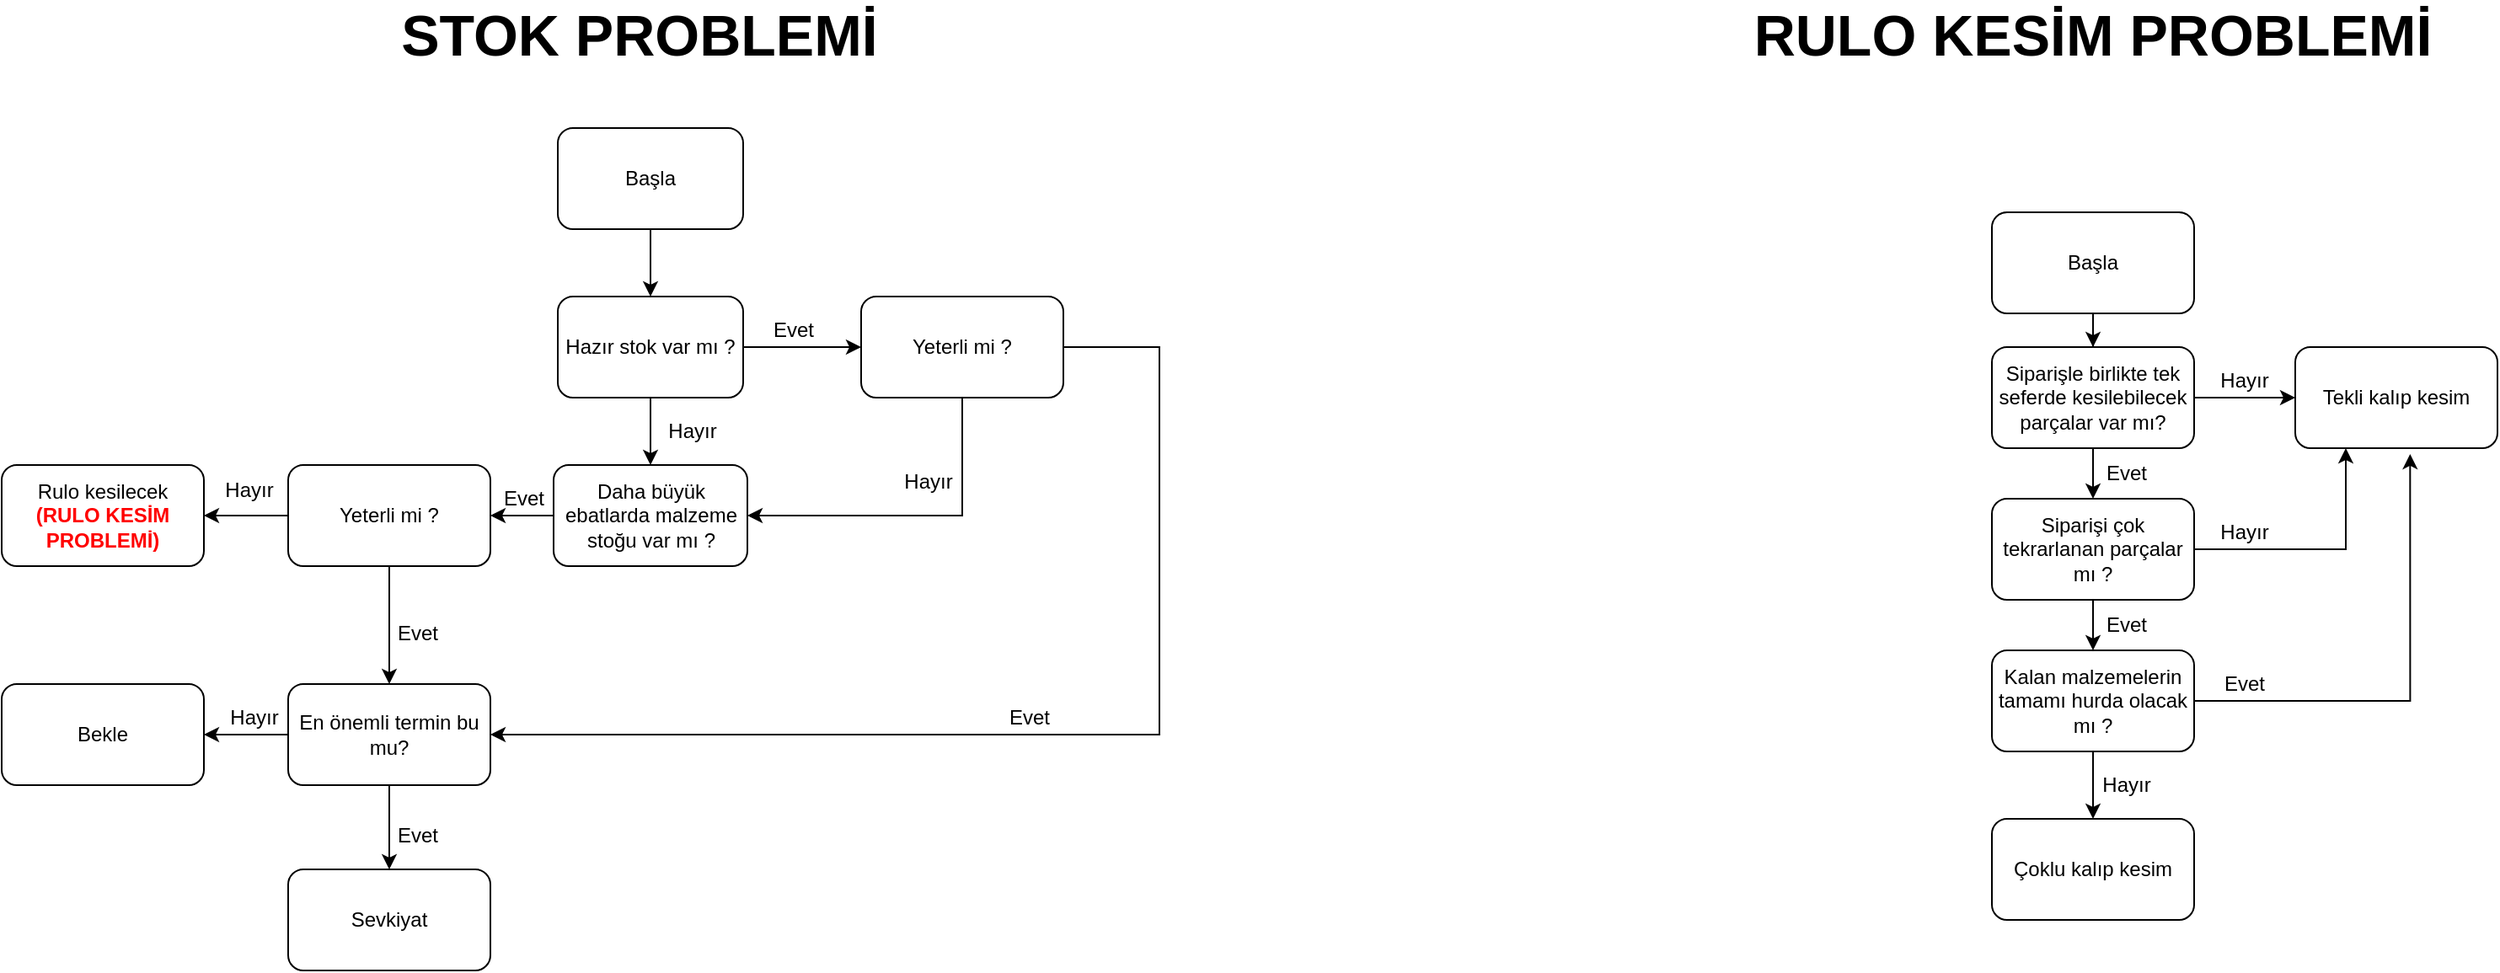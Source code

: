 <mxfile version="26.0.16">
  <diagram name="Sayfa -1" id="09Vlm7b3PNcZJvu82gig">
    <mxGraphModel dx="2514" dy="2077" grid="1" gridSize="10" guides="1" tooltips="1" connect="1" arrows="1" fold="1" page="1" pageScale="1" pageWidth="827" pageHeight="1169" math="0" shadow="0">
      <root>
        <mxCell id="0" />
        <mxCell id="1" parent="0" />
        <mxCell id="zQ9TkwUf__TTd-M5q0hD-3" value="" style="edgeStyle=orthogonalEdgeStyle;rounded=0;orthogonalLoop=1;jettySize=auto;html=1;" edge="1" parent="1" source="zQ9TkwUf__TTd-M5q0hD-1" target="zQ9TkwUf__TTd-M5q0hD-2">
          <mxGeometry relative="1" as="geometry" />
        </mxCell>
        <mxCell id="zQ9TkwUf__TTd-M5q0hD-5" value="" style="edgeStyle=orthogonalEdgeStyle;rounded=0;orthogonalLoop=1;jettySize=auto;html=1;" edge="1" parent="1" source="zQ9TkwUf__TTd-M5q0hD-1" target="zQ9TkwUf__TTd-M5q0hD-4">
          <mxGeometry relative="1" as="geometry" />
        </mxCell>
        <mxCell id="zQ9TkwUf__TTd-M5q0hD-1" value="Hazır stok var mı ?" style="rounded=1;whiteSpace=wrap;html=1;" vertex="1" parent="1">
          <mxGeometry x="-497" y="-400" width="110" height="60" as="geometry" />
        </mxCell>
        <mxCell id="zQ9TkwUf__TTd-M5q0hD-20" value="" style="edgeStyle=orthogonalEdgeStyle;rounded=0;orthogonalLoop=1;jettySize=auto;html=1;" edge="1" parent="1" source="zQ9TkwUf__TTd-M5q0hD-2" target="zQ9TkwUf__TTd-M5q0hD-19">
          <mxGeometry relative="1" as="geometry" />
        </mxCell>
        <mxCell id="zQ9TkwUf__TTd-M5q0hD-2" value="Daha büyük ebatlarda malzeme stoğu var mı ?" style="whiteSpace=wrap;html=1;rounded=1;" vertex="1" parent="1">
          <mxGeometry x="-499.5" y="-300" width="115" height="60" as="geometry" />
        </mxCell>
        <mxCell id="zQ9TkwUf__TTd-M5q0hD-9" value="" style="edgeStyle=orthogonalEdgeStyle;rounded=0;orthogonalLoop=1;jettySize=auto;html=1;" edge="1" parent="1" source="zQ9TkwUf__TTd-M5q0hD-4" target="zQ9TkwUf__TTd-M5q0hD-8">
          <mxGeometry relative="1" as="geometry">
            <Array as="points">
              <mxPoint x="-140" y="-370" />
              <mxPoint x="-140" y="-140" />
            </Array>
          </mxGeometry>
        </mxCell>
        <mxCell id="zQ9TkwUf__TTd-M5q0hD-11" value="" style="edgeStyle=orthogonalEdgeStyle;rounded=0;orthogonalLoop=1;jettySize=auto;html=1;entryX=1;entryY=0.5;entryDx=0;entryDy=0;" edge="1" parent="1" source="zQ9TkwUf__TTd-M5q0hD-4" target="zQ9TkwUf__TTd-M5q0hD-2">
          <mxGeometry relative="1" as="geometry">
            <mxPoint x="-257" y="-260" as="targetPoint" />
            <Array as="points">
              <mxPoint x="-257" y="-270" />
            </Array>
          </mxGeometry>
        </mxCell>
        <mxCell id="zQ9TkwUf__TTd-M5q0hD-4" value="Yeterli mi ?" style="whiteSpace=wrap;html=1;rounded=1;" vertex="1" parent="1">
          <mxGeometry x="-317" y="-400" width="120" height="60" as="geometry" />
        </mxCell>
        <mxCell id="zQ9TkwUf__TTd-M5q0hD-6" value="Evet" style="text;html=1;align=center;verticalAlign=middle;whiteSpace=wrap;rounded=0;" vertex="1" parent="1">
          <mxGeometry x="-377" y="-390" width="40" height="20" as="geometry" />
        </mxCell>
        <mxCell id="zQ9TkwUf__TTd-M5q0hD-7" value="Hayır" style="text;html=1;align=center;verticalAlign=middle;whiteSpace=wrap;rounded=0;" vertex="1" parent="1">
          <mxGeometry x="-437" y="-330" width="40" height="20" as="geometry" />
        </mxCell>
        <mxCell id="zQ9TkwUf__TTd-M5q0hD-59" value="" style="edgeStyle=orthogonalEdgeStyle;rounded=0;orthogonalLoop=1;jettySize=auto;html=1;" edge="1" parent="1" source="zQ9TkwUf__TTd-M5q0hD-8" target="zQ9TkwUf__TTd-M5q0hD-58">
          <mxGeometry relative="1" as="geometry" />
        </mxCell>
        <mxCell id="zQ9TkwUf__TTd-M5q0hD-62" value="" style="edgeStyle=orthogonalEdgeStyle;rounded=0;orthogonalLoop=1;jettySize=auto;html=1;" edge="1" parent="1" source="zQ9TkwUf__TTd-M5q0hD-8" target="zQ9TkwUf__TTd-M5q0hD-61">
          <mxGeometry relative="1" as="geometry" />
        </mxCell>
        <mxCell id="zQ9TkwUf__TTd-M5q0hD-8" value="En önemli termin bu mu?" style="whiteSpace=wrap;html=1;rounded=1;" vertex="1" parent="1">
          <mxGeometry x="-657" y="-170" width="120" height="60" as="geometry" />
        </mxCell>
        <mxCell id="zQ9TkwUf__TTd-M5q0hD-12" value="Evet" style="text;html=1;align=center;verticalAlign=middle;whiteSpace=wrap;rounded=0;" vertex="1" parent="1">
          <mxGeometry x="-237" y="-160" width="40" height="20" as="geometry" />
        </mxCell>
        <mxCell id="zQ9TkwUf__TTd-M5q0hD-13" value="Hayır" style="text;html=1;align=center;verticalAlign=middle;whiteSpace=wrap;rounded=0;" vertex="1" parent="1">
          <mxGeometry x="-297" y="-300" width="40" height="20" as="geometry" />
        </mxCell>
        <mxCell id="zQ9TkwUf__TTd-M5q0hD-15" value="Rulo kesilecek&lt;div&gt;&lt;b&gt;&lt;font style=&quot;color: light-dark(rgb(255, 0, 0), rgb(237, 237, 237));&quot;&gt;(RULO KESİM PROBLEMİ)&lt;/font&gt;&lt;/b&gt;&lt;/div&gt;" style="whiteSpace=wrap;html=1;rounded=1;" vertex="1" parent="1">
          <mxGeometry x="-827" y="-300" width="120" height="60" as="geometry" />
        </mxCell>
        <mxCell id="zQ9TkwUf__TTd-M5q0hD-25" value="" style="edgeStyle=orthogonalEdgeStyle;rounded=0;orthogonalLoop=1;jettySize=auto;html=1;" edge="1" parent="1" source="zQ9TkwUf__TTd-M5q0hD-19">
          <mxGeometry relative="1" as="geometry">
            <mxPoint x="-707" y="-270" as="targetPoint" />
          </mxGeometry>
        </mxCell>
        <mxCell id="zQ9TkwUf__TTd-M5q0hD-56" value="" style="edgeStyle=orthogonalEdgeStyle;rounded=0;orthogonalLoop=1;jettySize=auto;html=1;" edge="1" parent="1" source="zQ9TkwUf__TTd-M5q0hD-19">
          <mxGeometry relative="1" as="geometry">
            <mxPoint x="-597" y="-170" as="targetPoint" />
            <Array as="points">
              <mxPoint x="-597" y="-180" />
              <mxPoint x="-597" y="-180" />
            </Array>
          </mxGeometry>
        </mxCell>
        <mxCell id="zQ9TkwUf__TTd-M5q0hD-19" value="Yeterli mi ?" style="whiteSpace=wrap;html=1;rounded=1;" vertex="1" parent="1">
          <mxGeometry x="-657" y="-300" width="120" height="60" as="geometry" />
        </mxCell>
        <mxCell id="zQ9TkwUf__TTd-M5q0hD-23" value="Hayır" style="text;html=1;align=center;verticalAlign=middle;whiteSpace=wrap;rounded=0;" vertex="1" parent="1">
          <mxGeometry x="-700" y="-295" width="40" height="20" as="geometry" />
        </mxCell>
        <mxCell id="zQ9TkwUf__TTd-M5q0hD-26" value="Evet" style="text;html=1;align=center;verticalAlign=middle;whiteSpace=wrap;rounded=0;" vertex="1" parent="1">
          <mxGeometry x="-537" y="-290" width="40" height="20" as="geometry" />
        </mxCell>
        <mxCell id="zQ9TkwUf__TTd-M5q0hD-29" value="" style="edgeStyle=orthogonalEdgeStyle;rounded=0;orthogonalLoop=1;jettySize=auto;html=1;entryX=0.5;entryY=0;entryDx=0;entryDy=0;" edge="1" parent="1" source="zQ9TkwUf__TTd-M5q0hD-28" target="zQ9TkwUf__TTd-M5q0hD-1">
          <mxGeometry relative="1" as="geometry" />
        </mxCell>
        <mxCell id="zQ9TkwUf__TTd-M5q0hD-28" value="Başla" style="rounded=1;whiteSpace=wrap;html=1;" vertex="1" parent="1">
          <mxGeometry x="-497" y="-500" width="110" height="60" as="geometry" />
        </mxCell>
        <mxCell id="zQ9TkwUf__TTd-M5q0hD-32" value="" style="edgeStyle=orthogonalEdgeStyle;rounded=0;orthogonalLoop=1;jettySize=auto;html=1;" edge="1" parent="1" source="zQ9TkwUf__TTd-M5q0hD-30" target="zQ9TkwUf__TTd-M5q0hD-31">
          <mxGeometry relative="1" as="geometry" />
        </mxCell>
        <mxCell id="zQ9TkwUf__TTd-M5q0hD-30" value="Başla" style="whiteSpace=wrap;html=1;rounded=1;" vertex="1" parent="1">
          <mxGeometry x="354" y="-450" width="120" height="60" as="geometry" />
        </mxCell>
        <mxCell id="zQ9TkwUf__TTd-M5q0hD-35" value="" style="edgeStyle=orthogonalEdgeStyle;rounded=0;orthogonalLoop=1;jettySize=auto;html=1;" edge="1" parent="1" source="zQ9TkwUf__TTd-M5q0hD-31" target="zQ9TkwUf__TTd-M5q0hD-34">
          <mxGeometry relative="1" as="geometry" />
        </mxCell>
        <mxCell id="zQ9TkwUf__TTd-M5q0hD-37" value="" style="edgeStyle=orthogonalEdgeStyle;rounded=0;orthogonalLoop=1;jettySize=auto;html=1;" edge="1" parent="1" source="zQ9TkwUf__TTd-M5q0hD-31" target="zQ9TkwUf__TTd-M5q0hD-36">
          <mxGeometry relative="1" as="geometry" />
        </mxCell>
        <mxCell id="zQ9TkwUf__TTd-M5q0hD-31" value="Siparişle birlikte tek seferde kesilebilecek parçalar var mı?" style="whiteSpace=wrap;html=1;rounded=1;" vertex="1" parent="1">
          <mxGeometry x="354" y="-370" width="120" height="60" as="geometry" />
        </mxCell>
        <mxCell id="zQ9TkwUf__TTd-M5q0hD-33" value="STOK PROBLEMİ" style="text;html=1;align=center;verticalAlign=middle;whiteSpace=wrap;rounded=0;fontSize=34;fontStyle=1" vertex="1" parent="1">
          <mxGeometry x="-601.5" y="-570" width="304.5" height="30" as="geometry" />
        </mxCell>
        <mxCell id="zQ9TkwUf__TTd-M5q0hD-42" value="" style="edgeStyle=orthogonalEdgeStyle;rounded=0;orthogonalLoop=1;jettySize=auto;html=1;entryX=0.25;entryY=1;entryDx=0;entryDy=0;" edge="1" parent="1" source="zQ9TkwUf__TTd-M5q0hD-34" target="zQ9TkwUf__TTd-M5q0hD-36">
          <mxGeometry relative="1" as="geometry">
            <mxPoint x="534" y="-250" as="targetPoint" />
          </mxGeometry>
        </mxCell>
        <mxCell id="zQ9TkwUf__TTd-M5q0hD-44" value="" style="edgeStyle=orthogonalEdgeStyle;rounded=0;orthogonalLoop=1;jettySize=auto;html=1;" edge="1" parent="1" source="zQ9TkwUf__TTd-M5q0hD-34" target="zQ9TkwUf__TTd-M5q0hD-43">
          <mxGeometry relative="1" as="geometry" />
        </mxCell>
        <mxCell id="zQ9TkwUf__TTd-M5q0hD-34" value="Siparişi çok tekrarlanan parçalar mı ?" style="whiteSpace=wrap;html=1;rounded=1;" vertex="1" parent="1">
          <mxGeometry x="354" y="-280" width="120" height="60" as="geometry" />
        </mxCell>
        <mxCell id="zQ9TkwUf__TTd-M5q0hD-36" value="Tekli kalıp kesim" style="whiteSpace=wrap;html=1;rounded=1;" vertex="1" parent="1">
          <mxGeometry x="534" y="-370" width="120" height="60" as="geometry" />
        </mxCell>
        <mxCell id="zQ9TkwUf__TTd-M5q0hD-38" value="Hayır" style="text;html=1;align=center;verticalAlign=middle;whiteSpace=wrap;rounded=0;" vertex="1" parent="1">
          <mxGeometry x="484" y="-360" width="40" height="20" as="geometry" />
        </mxCell>
        <mxCell id="zQ9TkwUf__TTd-M5q0hD-39" value="Evet" style="text;html=1;align=center;verticalAlign=middle;whiteSpace=wrap;rounded=0;" vertex="1" parent="1">
          <mxGeometry x="414" y="-305" width="40" height="20" as="geometry" />
        </mxCell>
        <mxCell id="zQ9TkwUf__TTd-M5q0hD-40" value="RULO KESİM PROBLEMİ" style="text;html=1;align=center;verticalAlign=middle;whiteSpace=wrap;rounded=0;fontSize=34;fontStyle=1" vertex="1" parent="1">
          <mxGeometry x="174" y="-570" width="480" height="30" as="geometry" />
        </mxCell>
        <mxCell id="zQ9TkwUf__TTd-M5q0hD-48" value="" style="edgeStyle=orthogonalEdgeStyle;rounded=0;orthogonalLoop=1;jettySize=auto;html=1;entryX=0.568;entryY=1.058;entryDx=0;entryDy=0;entryPerimeter=0;" edge="1" parent="1" source="zQ9TkwUf__TTd-M5q0hD-43" target="zQ9TkwUf__TTd-M5q0hD-36">
          <mxGeometry relative="1" as="geometry">
            <mxPoint x="534" y="-160" as="targetPoint" />
          </mxGeometry>
        </mxCell>
        <mxCell id="zQ9TkwUf__TTd-M5q0hD-51" value="" style="edgeStyle=orthogonalEdgeStyle;rounded=0;orthogonalLoop=1;jettySize=auto;html=1;" edge="1" parent="1" source="zQ9TkwUf__TTd-M5q0hD-43" target="zQ9TkwUf__TTd-M5q0hD-50">
          <mxGeometry relative="1" as="geometry" />
        </mxCell>
        <mxCell id="zQ9TkwUf__TTd-M5q0hD-43" value="Kalan malzemelerin tamamı hurda olacak mı ?" style="whiteSpace=wrap;html=1;rounded=1;" vertex="1" parent="1">
          <mxGeometry x="354" y="-190" width="120" height="60" as="geometry" />
        </mxCell>
        <mxCell id="zQ9TkwUf__TTd-M5q0hD-45" value="Evet" style="text;html=1;align=center;verticalAlign=middle;whiteSpace=wrap;rounded=0;" vertex="1" parent="1">
          <mxGeometry x="414" y="-215" width="40" height="20" as="geometry" />
        </mxCell>
        <mxCell id="zQ9TkwUf__TTd-M5q0hD-46" value="Hayır" style="text;html=1;align=center;verticalAlign=middle;whiteSpace=wrap;rounded=0;" vertex="1" parent="1">
          <mxGeometry x="484" y="-270" width="40" height="20" as="geometry" />
        </mxCell>
        <mxCell id="zQ9TkwUf__TTd-M5q0hD-49" value="Evet" style="text;html=1;align=center;verticalAlign=middle;whiteSpace=wrap;rounded=0;" vertex="1" parent="1">
          <mxGeometry x="484" y="-180" width="40" height="20" as="geometry" />
        </mxCell>
        <mxCell id="zQ9TkwUf__TTd-M5q0hD-50" value="Çoklu kalıp kesim" style="whiteSpace=wrap;html=1;rounded=1;" vertex="1" parent="1">
          <mxGeometry x="354" y="-90" width="120" height="60" as="geometry" />
        </mxCell>
        <mxCell id="zQ9TkwUf__TTd-M5q0hD-52" value="Hayır" style="text;html=1;align=center;verticalAlign=middle;whiteSpace=wrap;rounded=0;" vertex="1" parent="1">
          <mxGeometry x="414" y="-120" width="40" height="20" as="geometry" />
        </mxCell>
        <mxCell id="zQ9TkwUf__TTd-M5q0hD-57" value="Evet" style="text;html=1;align=center;verticalAlign=middle;whiteSpace=wrap;rounded=0;" vertex="1" parent="1">
          <mxGeometry x="-600" y="-210" width="40" height="20" as="geometry" />
        </mxCell>
        <mxCell id="zQ9TkwUf__TTd-M5q0hD-58" value="Sevkiyat" style="whiteSpace=wrap;html=1;rounded=1;" vertex="1" parent="1">
          <mxGeometry x="-657" y="-60" width="120" height="60" as="geometry" />
        </mxCell>
        <mxCell id="zQ9TkwUf__TTd-M5q0hD-60" value="Evet" style="text;html=1;align=center;verticalAlign=middle;whiteSpace=wrap;rounded=0;" vertex="1" parent="1">
          <mxGeometry x="-600" y="-90" width="40" height="20" as="geometry" />
        </mxCell>
        <mxCell id="zQ9TkwUf__TTd-M5q0hD-61" value="Bekle" style="whiteSpace=wrap;html=1;rounded=1;" vertex="1" parent="1">
          <mxGeometry x="-827" y="-170" width="120" height="60" as="geometry" />
        </mxCell>
        <mxCell id="zQ9TkwUf__TTd-M5q0hD-63" value="Hayır" style="text;html=1;align=center;verticalAlign=middle;whiteSpace=wrap;rounded=0;" vertex="1" parent="1">
          <mxGeometry x="-697" y="-160" width="40" height="20" as="geometry" />
        </mxCell>
      </root>
    </mxGraphModel>
  </diagram>
</mxfile>
